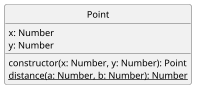 @startuml
scale max 200 width
skinparam classAttributeIconSize 0
skinparam monochrome true
hide circle

class Point {
  x: Number
  y: Number
  constructor(x: Number, y: Number): Point
  {static} distance(a: Number, b: Number): Number
}
@enduml
